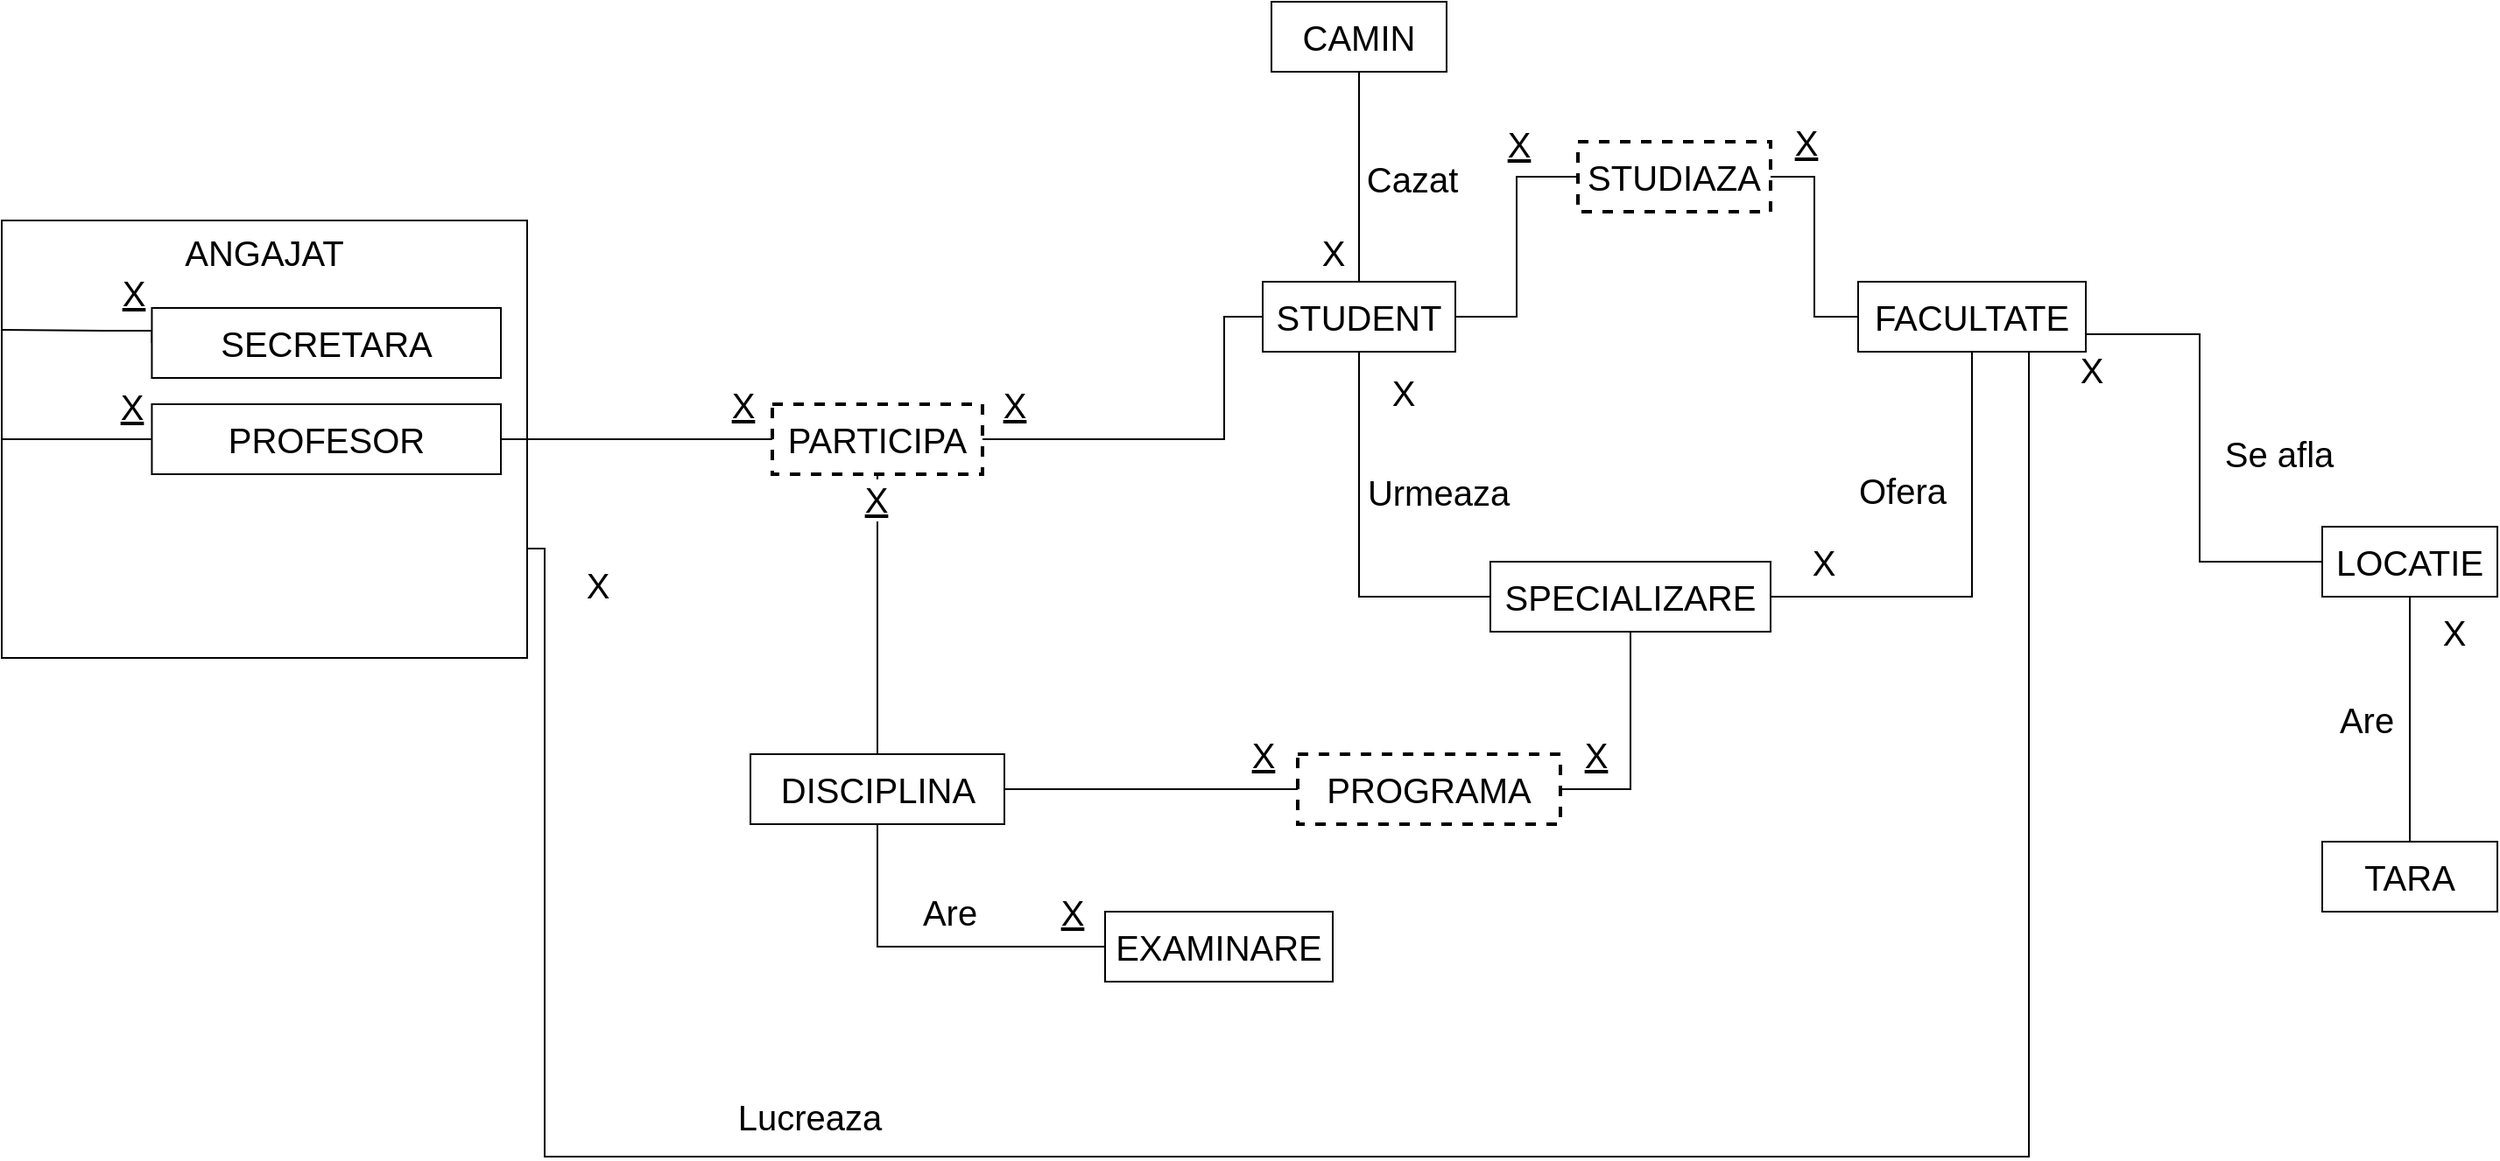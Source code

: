 <mxfile version="15.0.3" type="device"><diagram id="fwo_PI26Yn5XYwIxW53z" name="Page-1"><mxGraphModel dx="1580" dy="1575" grid="1" gridSize="10" guides="1" tooltips="1" connect="1" arrows="1" fold="1" page="1" pageScale="1" pageWidth="850" pageHeight="1100" math="0" shadow="0"><root><mxCell id="0"/><mxCell id="1" parent="0"/><mxCell id="5-2Qzv2LuMWj0Ktx5j41-14" style="edgeStyle=orthogonalEdgeStyle;rounded=0;orthogonalLoop=1;jettySize=auto;html=1;exitX=1;exitY=0.5;exitDx=0;exitDy=0;entryX=0;entryY=0.5;entryDx=0;entryDy=0;fontSize=20;endArrow=none;endFill=0;" parent="1" source="ADtI5hvw4BfGKE_GYq2g-1" target="5-2Qzv2LuMWj0Ktx5j41-9" edge="1"><mxGeometry relative="1" as="geometry"/></mxCell><mxCell id="5-2Qzv2LuMWj0Ktx5j41-15" value="X" style="edgeLabel;html=1;align=center;verticalAlign=middle;resizable=0;points=[];fontSize=20;fontStyle=4" parent="5-2Qzv2LuMWj0Ktx5j41-14" vertex="1" connectable="0"><mxGeometry x="0.787" y="-1" relative="1" as="geometry"><mxPoint x="-2" y="-21" as="offset"/></mxGeometry></mxCell><mxCell id="5-2Qzv2LuMWj0Ktx5j41-31" style="edgeStyle=orthogonalEdgeStyle;rounded=0;orthogonalLoop=1;jettySize=auto;html=1;exitX=0.5;exitY=1;exitDx=0;exitDy=0;entryX=0;entryY=0.5;entryDx=0;entryDy=0;fontSize=20;endArrow=none;endFill=0;" parent="1" source="ADtI5hvw4BfGKE_GYq2g-1" target="5-2Qzv2LuMWj0Ktx5j41-30" edge="1"><mxGeometry relative="1" as="geometry"/></mxCell><mxCell id="5-2Qzv2LuMWj0Ktx5j41-32" value="X" style="edgeLabel;html=1;align=center;verticalAlign=middle;resizable=0;points=[];fontSize=20;fontStyle=4" parent="5-2Qzv2LuMWj0Ktx5j41-31" vertex="1" connectable="0"><mxGeometry x="0.834" y="2" relative="1" as="geometry"><mxPoint x="-3" y="-18" as="offset"/></mxGeometry></mxCell><mxCell id="5-2Qzv2LuMWj0Ktx5j41-33" value="Are" style="edgeLabel;html=1;align=center;verticalAlign=middle;resizable=0;points=[];fontSize=20;" parent="5-2Qzv2LuMWj0Ktx5j41-31" vertex="1" connectable="0"><mxGeometry x="0.112" y="1" relative="1" as="geometry"><mxPoint y="-19" as="offset"/></mxGeometry></mxCell><mxCell id="ADtI5hvw4BfGKE_GYq2g-1" value="&lt;font style=&quot;font-size: 20px&quot;&gt;DISCIPLINA&lt;/font&gt;" style="whiteSpace=wrap;html=1;align=center;" parent="1" vertex="1"><mxGeometry x="467.5" y="470" width="145" height="40" as="geometry"/></mxCell><mxCell id="ADtI5hvw4BfGKE_GYq2g-45" style="edgeStyle=orthogonalEdgeStyle;rounded=0;orthogonalLoop=1;jettySize=auto;html=1;exitX=0.5;exitY=1;exitDx=0;exitDy=0;entryX=0;entryY=0.5;entryDx=0;entryDy=0;fontSize=20;endArrow=none;endFill=0;" parent="1" source="ADtI5hvw4BfGKE_GYq2g-3" target="ADtI5hvw4BfGKE_GYq2g-10" edge="1"><mxGeometry relative="1" as="geometry"/></mxCell><mxCell id="ADtI5hvw4BfGKE_GYq2g-46" value="Urmeaza" style="edgeLabel;html=1;align=center;verticalAlign=middle;resizable=0;points=[];fontSize=20;" parent="ADtI5hvw4BfGKE_GYq2g-45" vertex="1" connectable="0"><mxGeometry x="-0.255" y="1" relative="1" as="geometry"><mxPoint x="44" as="offset"/></mxGeometry></mxCell><mxCell id="ADtI5hvw4BfGKE_GYq2g-50" value="X" style="edgeLabel;html=1;align=center;verticalAlign=middle;resizable=0;points=[];fontSize=20;" parent="ADtI5hvw4BfGKE_GYq2g-45" vertex="1" connectable="0"><mxGeometry x="-0.785" relative="1" as="geometry"><mxPoint x="25" as="offset"/></mxGeometry></mxCell><mxCell id="5-2Qzv2LuMWj0Ktx5j41-27" style="edgeStyle=orthogonalEdgeStyle;rounded=0;orthogonalLoop=1;jettySize=auto;html=1;exitX=1;exitY=0.5;exitDx=0;exitDy=0;entryX=0;entryY=0.5;entryDx=0;entryDy=0;fontSize=20;endArrow=none;endFill=0;" parent="1" source="ADtI5hvw4BfGKE_GYq2g-3" target="5-2Qzv2LuMWj0Ktx5j41-25" edge="1"><mxGeometry relative="1" as="geometry"/></mxCell><mxCell id="5-2Qzv2LuMWj0Ktx5j41-29" value="X" style="edgeLabel;html=1;align=center;verticalAlign=middle;resizable=0;points=[];fontSize=20;fontStyle=4" parent="5-2Qzv2LuMWj0Ktx5j41-27" vertex="1" connectable="0"><mxGeometry x="0.516" y="-1" relative="1" as="geometry"><mxPoint y="-21" as="offset"/></mxGeometry></mxCell><mxCell id="5-2Qzv2LuMWj0Ktx5j41-35" style="edgeStyle=orthogonalEdgeStyle;rounded=0;orthogonalLoop=1;jettySize=auto;html=1;exitX=0.5;exitY=0;exitDx=0;exitDy=0;entryX=0.5;entryY=1;entryDx=0;entryDy=0;fontSize=20;endArrow=none;endFill=0;" parent="1" source="ADtI5hvw4BfGKE_GYq2g-3" target="5-2Qzv2LuMWj0Ktx5j41-34" edge="1"><mxGeometry relative="1" as="geometry"/></mxCell><mxCell id="5-2Qzv2LuMWj0Ktx5j41-36" value="Cazat" style="edgeLabel;html=1;align=center;verticalAlign=middle;resizable=0;points=[];fontSize=20;" parent="5-2Qzv2LuMWj0Ktx5j41-35" vertex="1" connectable="0"><mxGeometry x="0.328" relative="1" as="geometry"><mxPoint x="30" y="20" as="offset"/></mxGeometry></mxCell><mxCell id="5-2Qzv2LuMWj0Ktx5j41-37" value="X" style="edgeLabel;html=1;align=center;verticalAlign=middle;resizable=0;points=[];fontSize=20;" parent="5-2Qzv2LuMWj0Ktx5j41-35" vertex="1" connectable="0"><mxGeometry x="-0.706" relative="1" as="geometry"><mxPoint x="-15" as="offset"/></mxGeometry></mxCell><mxCell id="ADtI5hvw4BfGKE_GYq2g-3" value="&lt;font style=&quot;font-size: 20px&quot;&gt;STUDENT&lt;br&gt;&lt;/font&gt;" style="whiteSpace=wrap;html=1;align=center;" parent="1" vertex="1"><mxGeometry x="760" y="200" width="110" height="40" as="geometry"/></mxCell><mxCell id="5-2Qzv2LuMWj0Ktx5j41-13" style="edgeStyle=orthogonalEdgeStyle;rounded=0;orthogonalLoop=1;jettySize=auto;html=1;exitX=0.5;exitY=1;exitDx=0;exitDy=0;entryX=1;entryY=0.5;entryDx=0;entryDy=0;fontSize=20;endArrow=none;endFill=0;" parent="1" source="ADtI5hvw4BfGKE_GYq2g-10" target="5-2Qzv2LuMWj0Ktx5j41-9" edge="1"><mxGeometry relative="1" as="geometry"/></mxCell><mxCell id="5-2Qzv2LuMWj0Ktx5j41-18" value="X" style="edgeLabel;html=1;align=center;verticalAlign=middle;resizable=0;points=[];fontSize=20;fontStyle=4" parent="5-2Qzv2LuMWj0Ktx5j41-13" vertex="1" connectable="0"><mxGeometry x="0.57" y="1" relative="1" as="geometry"><mxPoint x="-8" y="-21" as="offset"/></mxGeometry></mxCell><mxCell id="ADtI5hvw4BfGKE_GYq2g-10" value="&lt;span style=&quot;font-size: 20px&quot;&gt;SPECIALIZARE&lt;/span&gt;" style="whiteSpace=wrap;html=1;align=center;" parent="1" vertex="1"><mxGeometry x="890" y="360" width="160" height="40" as="geometry"/></mxCell><mxCell id="ADtI5hvw4BfGKE_GYq2g-149" style="edgeStyle=orthogonalEdgeStyle;rounded=0;orthogonalLoop=1;jettySize=auto;html=1;exitX=0.5;exitY=1;exitDx=0;exitDy=0;entryX=0.5;entryY=0;entryDx=0;entryDy=0;fontSize=20;fontColor=none;endArrow=none;endFill=0;" parent="1" source="ADtI5hvw4BfGKE_GYq2g-11" target="ADtI5hvw4BfGKE_GYq2g-70" edge="1"><mxGeometry relative="1" as="geometry"/></mxCell><mxCell id="ADtI5hvw4BfGKE_GYq2g-150" value="X" style="edgeLabel;html=1;align=center;verticalAlign=middle;resizable=0;points=[];fontSize=20;fontColor=none;" parent="ADtI5hvw4BfGKE_GYq2g-149" vertex="1" connectable="0"><mxGeometry x="-0.759" y="1" relative="1" as="geometry"><mxPoint x="24" y="3" as="offset"/></mxGeometry></mxCell><mxCell id="ADtI5hvw4BfGKE_GYq2g-152" value="Are" style="edgeLabel;html=1;align=center;verticalAlign=middle;resizable=0;points=[];fontSize=20;fontColor=none;" parent="ADtI5hvw4BfGKE_GYq2g-149" vertex="1" connectable="0"><mxGeometry x="-0.249" y="2" relative="1" as="geometry"><mxPoint x="-27" y="17" as="offset"/></mxGeometry></mxCell><mxCell id="ADtI5hvw4BfGKE_GYq2g-11" value="&lt;span style=&quot;font-size: 20px&quot;&gt;LOCATIE&lt;/span&gt;" style="whiteSpace=wrap;html=1;align=center;" parent="1" vertex="1"><mxGeometry x="1365" y="340" width="100" height="40" as="geometry"/></mxCell><mxCell id="ADtI5hvw4BfGKE_GYq2g-47" style="edgeStyle=orthogonalEdgeStyle;rounded=0;orthogonalLoop=1;jettySize=auto;html=1;exitX=0.5;exitY=1;exitDx=0;exitDy=0;entryX=1;entryY=0.5;entryDx=0;entryDy=0;fontSize=20;endArrow=none;endFill=0;" parent="1" source="ADtI5hvw4BfGKE_GYq2g-12" target="ADtI5hvw4BfGKE_GYq2g-10" edge="1"><mxGeometry relative="1" as="geometry"/></mxCell><mxCell id="ADtI5hvw4BfGKE_GYq2g-48" value="Ofera" style="edgeLabel;html=1;align=center;verticalAlign=middle;resizable=0;points=[];fontSize=20;" parent="ADtI5hvw4BfGKE_GYq2g-47" vertex="1" connectable="0"><mxGeometry x="-0.325" y="1" relative="1" as="geometry"><mxPoint x="-41" y="-7" as="offset"/></mxGeometry></mxCell><mxCell id="ADtI5hvw4BfGKE_GYq2g-51" value="X" style="edgeLabel;html=1;align=center;verticalAlign=middle;resizable=0;points=[];fontSize=20;" parent="ADtI5hvw4BfGKE_GYq2g-47" vertex="1" connectable="0"><mxGeometry x="0.876" relative="1" as="geometry"><mxPoint x="14" y="-20" as="offset"/></mxGeometry></mxCell><mxCell id="ADtI5hvw4BfGKE_GYq2g-75" style="edgeStyle=orthogonalEdgeStyle;rounded=0;orthogonalLoop=1;jettySize=auto;html=1;exitX=1;exitY=1;exitDx=0;exitDy=0;entryX=0;entryY=0.5;entryDx=0;entryDy=0;fontSize=20;endArrow=none;endFill=0;" parent="1" source="ADtI5hvw4BfGKE_GYq2g-12" target="ADtI5hvw4BfGKE_GYq2g-11" edge="1"><mxGeometry relative="1" as="geometry"><Array as="points"><mxPoint x="1230" y="230"/><mxPoint x="1295" y="230"/><mxPoint x="1295" y="360"/></Array></mxGeometry></mxCell><mxCell id="ADtI5hvw4BfGKE_GYq2g-77" value="X" style="edgeLabel;html=1;align=center;verticalAlign=middle;resizable=0;points=[];fontSize=20;" parent="ADtI5hvw4BfGKE_GYq2g-75" vertex="1" connectable="0"><mxGeometry x="-0.906" relative="1" as="geometry"><mxPoint y="20" as="offset"/></mxGeometry></mxCell><mxCell id="ADtI5hvw4BfGKE_GYq2g-79" value="Se afla" style="edgeLabel;html=1;align=center;verticalAlign=middle;resizable=0;points=[];fontSize=20;" parent="ADtI5hvw4BfGKE_GYq2g-75" vertex="1" connectable="0"><mxGeometry x="0.175" y="1" relative="1" as="geometry"><mxPoint x="44" y="-19" as="offset"/></mxGeometry></mxCell><mxCell id="5-2Qzv2LuMWj0Ktx5j41-26" style="edgeStyle=orthogonalEdgeStyle;rounded=0;orthogonalLoop=1;jettySize=auto;html=1;exitX=0;exitY=0.5;exitDx=0;exitDy=0;entryX=1;entryY=0.5;entryDx=0;entryDy=0;fontSize=20;endArrow=none;endFill=0;" parent="1" source="ADtI5hvw4BfGKE_GYq2g-12" target="5-2Qzv2LuMWj0Ktx5j41-25" edge="1"><mxGeometry relative="1" as="geometry"/></mxCell><mxCell id="5-2Qzv2LuMWj0Ktx5j41-28" value="X" style="edgeLabel;html=1;align=center;verticalAlign=middle;resizable=0;points=[];fontSize=20;fontStyle=4" parent="5-2Qzv2LuMWj0Ktx5j41-26" vertex="1" connectable="0"><mxGeometry x="0.615" y="-1" relative="1" as="geometry"><mxPoint x="-5" y="-19" as="offset"/></mxGeometry></mxCell><mxCell id="ADtI5hvw4BfGKE_GYq2g-12" value="&lt;span style=&quot;font-size: 20px&quot;&gt;FACULTATE&lt;/span&gt;" style="whiteSpace=wrap;html=1;align=center;" parent="1" vertex="1"><mxGeometry x="1100" y="200" width="130" height="40" as="geometry"/></mxCell><mxCell id="ADtI5hvw4BfGKE_GYq2g-70" value="&lt;span style=&quot;font-size: 20px&quot;&gt;TARA&lt;/span&gt;" style="whiteSpace=wrap;html=1;align=center;" parent="1" vertex="1"><mxGeometry x="1365" y="520" width="100" height="40" as="geometry"/></mxCell><mxCell id="ADtI5hvw4BfGKE_GYq2g-80" value="" style="group" parent="1" vertex="1" connectable="0"><mxGeometry x="60" y="160" width="300" height="250" as="geometry"/></mxCell><mxCell id="ADtI5hvw4BfGKE_GYq2g-81" value="" style="group" parent="ADtI5hvw4BfGKE_GYq2g-80" vertex="1" connectable="0"><mxGeometry x="-20" y="5" width="300" height="250" as="geometry"/></mxCell><mxCell id="ADtI5hvw4BfGKE_GYq2g-5" value="&lt;span style=&quot;font-size: 20px&quot;&gt;ANGAJAT&lt;/span&gt;" style="whiteSpace=wrap;html=1;align=center;verticalAlign=top;" parent="ADtI5hvw4BfGKE_GYq2g-81" vertex="1"><mxGeometry width="300" height="250" as="geometry"/></mxCell><mxCell id="ADtI5hvw4BfGKE_GYq2g-83" style="edgeStyle=orthogonalEdgeStyle;rounded=0;orthogonalLoop=1;jettySize=auto;html=1;exitX=0;exitY=0.5;exitDx=0;exitDy=0;entryX=0;entryY=0.25;entryDx=0;entryDy=0;fontSize=20;endArrow=none;endFill=0;" parent="ADtI5hvw4BfGKE_GYq2g-81" source="ADtI5hvw4BfGKE_GYq2g-28" target="ADtI5hvw4BfGKE_GYq2g-5" edge="1"><mxGeometry relative="1" as="geometry"><Array as="points"><mxPoint x="57.857" y="63"/><mxPoint x="26.786" y="63"/></Array></mxGeometry></mxCell><mxCell id="ADtI5hvw4BfGKE_GYq2g-105" value="X" style="edgeLabel;html=1;align=center;verticalAlign=bottom;resizable=0;points=[];fontSize=20;labelPosition=center;verticalLabelPosition=top;fontStyle=4" parent="ADtI5hvw4BfGKE_GYq2g-83" vertex="1" connectable="0"><mxGeometry x="-0.62" y="-1" relative="1" as="geometry"><mxPoint y="-7" as="offset"/></mxGeometry></mxCell><mxCell id="ADtI5hvw4BfGKE_GYq2g-28" value="&lt;span style=&quot;font-size: 20px&quot;&gt;SECRETARA&lt;br&gt;&lt;/span&gt;" style="whiteSpace=wrap;html=1;align=center;" parent="ADtI5hvw4BfGKE_GYq2g-81" vertex="1"><mxGeometry x="85.714" y="50" width="199.286" height="40" as="geometry"/></mxCell><mxCell id="ADtI5hvw4BfGKE_GYq2g-99" style="edgeStyle=orthogonalEdgeStyle;rounded=0;orthogonalLoop=1;jettySize=auto;html=1;exitX=0;exitY=0.5;exitDx=0;exitDy=0;entryX=0;entryY=0.5;entryDx=0;entryDy=0;fontSize=10;endArrow=none;endFill=0;" parent="ADtI5hvw4BfGKE_GYq2g-81" source="ADtI5hvw4BfGKE_GYq2g-72" target="ADtI5hvw4BfGKE_GYq2g-5" edge="1"><mxGeometry relative="1" as="geometry"><Array as="points"><mxPoint x="45" y="125"/><mxPoint x="45" y="125"/></Array></mxGeometry></mxCell><mxCell id="ADtI5hvw4BfGKE_GYq2g-103" value="X" style="edgeLabel;html=1;align=center;verticalAlign=bottom;resizable=0;points=[];fontSize=20;labelPosition=center;verticalLabelPosition=top;fontStyle=4" parent="ADtI5hvw4BfGKE_GYq2g-99" vertex="1" connectable="0"><mxGeometry x="-0.736" relative="1" as="geometry"><mxPoint y="-5" as="offset"/></mxGeometry></mxCell><mxCell id="ADtI5hvw4BfGKE_GYq2g-72" value="&lt;span style=&quot;font-size: 20px&quot;&gt;PROFESOR&lt;/span&gt;" style="whiteSpace=wrap;html=1;align=center;" parent="ADtI5hvw4BfGKE_GYq2g-81" vertex="1"><mxGeometry x="85.714" y="105" width="199.286" height="40" as="geometry"/></mxCell><mxCell id="ADtI5hvw4BfGKE_GYq2g-108" style="edgeStyle=orthogonalEdgeStyle;rounded=0;orthogonalLoop=1;jettySize=auto;html=1;exitX=1;exitY=0.75;exitDx=0;exitDy=0;entryX=0.75;entryY=1;entryDx=0;entryDy=0;fontSize=10;endArrow=none;endFill=0;" parent="1" source="ADtI5hvw4BfGKE_GYq2g-5" target="ADtI5hvw4BfGKE_GYq2g-12" edge="1"><mxGeometry relative="1" as="geometry"><Array as="points"><mxPoint x="350" y="700"/><mxPoint x="1198" y="700"/></Array></mxGeometry></mxCell><mxCell id="ADtI5hvw4BfGKE_GYq2g-110" value="X" style="edgeLabel;html=1;align=center;verticalAlign=middle;resizable=0;points=[];fontSize=20;" parent="ADtI5hvw4BfGKE_GYq2g-108" vertex="1" connectable="0"><mxGeometry x="-0.941" y="1" relative="1" as="geometry"><mxPoint x="29" y="-19" as="offset"/></mxGeometry></mxCell><mxCell id="ADtI5hvw4BfGKE_GYq2g-114" value="Lucreaza" style="edgeLabel;html=1;align=center;verticalAlign=middle;resizable=0;points=[];fontSize=20;" parent="ADtI5hvw4BfGKE_GYq2g-108" vertex="1" connectable="0"><mxGeometry x="-0.39" y="4" relative="1" as="geometry"><mxPoint y="-19" as="offset"/></mxGeometry></mxCell><mxCell id="ADtI5hvw4BfGKE_GYq2g-133" style="edgeStyle=orthogonalEdgeStyle;rounded=0;orthogonalLoop=1;jettySize=auto;html=1;exitX=0.5;exitY=0;exitDx=0;exitDy=0;fontSize=20;endArrow=none;endFill=0;entryX=0.5;entryY=1;entryDx=0;entryDy=0;" parent="1" source="ADtI5hvw4BfGKE_GYq2g-1" target="5-2Qzv2LuMWj0Ktx5j41-5" edge="1"><mxGeometry x="530" y="390" as="geometry"><mxPoint x="540" y="360" as="targetPoint"/><Array as="points"/></mxGeometry></mxCell><mxCell id="5-2Qzv2LuMWj0Ktx5j41-7" value="X" style="edgeLabel;html=1;align=center;verticalAlign=middle;resizable=0;points=[];fontSize=20;fontStyle=4" parent="ADtI5hvw4BfGKE_GYq2g-133" vertex="1" connectable="0"><mxGeometry relative="1" as="geometry"><mxPoint x="-1" y="-66" as="offset"/></mxGeometry></mxCell><mxCell id="ADtI5hvw4BfGKE_GYq2g-134" style="edgeStyle=orthogonalEdgeStyle;rounded=0;orthogonalLoop=1;jettySize=auto;html=1;exitX=0;exitY=1;exitDx=0;exitDy=0;fontSize=20;endArrow=none;endFill=0;entryX=1;entryY=0.5;entryDx=0;entryDy=0;" parent="1" source="ADtI5hvw4BfGKE_GYq2g-3" target="5-2Qzv2LuMWj0Ktx5j41-5" edge="1"><mxGeometry x="530" y="390" as="geometry"><mxPoint x="600" y="290" as="targetPoint"/><Array as="points"><mxPoint x="760" y="220"/><mxPoint x="738" y="220"/><mxPoint x="738" y="290"/></Array></mxGeometry></mxCell><mxCell id="5-2Qzv2LuMWj0Ktx5j41-8" value="X" style="edgeLabel;html=1;align=center;verticalAlign=middle;resizable=0;points=[];fontSize=20;fontStyle=4" parent="ADtI5hvw4BfGKE_GYq2g-134" vertex="1" connectable="0"><mxGeometry relative="1" as="geometry"><mxPoint x="-107" y="-20" as="offset"/></mxGeometry></mxCell><mxCell id="ADtI5hvw4BfGKE_GYq2g-132" style="edgeStyle=orthogonalEdgeStyle;rounded=0;orthogonalLoop=1;jettySize=auto;html=1;exitX=1;exitY=0.5;exitDx=0;exitDy=0;fontSize=20;endArrow=none;endFill=0;entryX=0;entryY=0.5;entryDx=0;entryDy=0;" parent="1" source="ADtI5hvw4BfGKE_GYq2g-72" target="5-2Qzv2LuMWj0Ktx5j41-5" edge="1"><mxGeometry x="530" y="390" as="geometry"><mxPoint x="480" y="340" as="targetPoint"/><Array as="points"><mxPoint x="450" y="290"/><mxPoint x="450" y="290"/></Array></mxGeometry></mxCell><mxCell id="5-2Qzv2LuMWj0Ktx5j41-6" value="X" style="edgeLabel;html=1;align=center;verticalAlign=middle;resizable=0;points=[];fontSize=20;fontStyle=4" parent="ADtI5hvw4BfGKE_GYq2g-132" vertex="1" connectable="0"><mxGeometry relative="1" as="geometry"><mxPoint x="60" y="-20" as="offset"/></mxGeometry></mxCell><mxCell id="5-2Qzv2LuMWj0Ktx5j41-5" value="&lt;span style=&quot;font-size: 20px&quot;&gt;PARTICIPA&lt;/span&gt;" style="whiteSpace=wrap;html=1;align=center;dashed=1;strokeWidth=2;" parent="1" vertex="1"><mxGeometry x="480" y="270" width="120" height="40" as="geometry"/></mxCell><mxCell id="5-2Qzv2LuMWj0Ktx5j41-9" value="&lt;span style=&quot;font-size: 20px&quot;&gt;PROGRAMA&lt;/span&gt;" style="whiteSpace=wrap;html=1;align=center;dashed=1;strokeWidth=2;" parent="1" vertex="1"><mxGeometry x="780" y="470" width="150" height="40" as="geometry"/></mxCell><mxCell id="5-2Qzv2LuMWj0Ktx5j41-25" value="&lt;span style=&quot;font-size: 20px&quot;&gt;STUDIAZA&lt;/span&gt;" style="whiteSpace=wrap;html=1;align=center;dashed=1;strokeWidth=2;" parent="1" vertex="1"><mxGeometry x="940" y="120" width="110" height="40" as="geometry"/></mxCell><mxCell id="5-2Qzv2LuMWj0Ktx5j41-30" value="&lt;font style=&quot;font-size: 20px&quot;&gt;EXAMINARE&lt;/font&gt;" style="whiteSpace=wrap;html=1;align=center;" parent="1" vertex="1"><mxGeometry x="670" y="560" width="130" height="40" as="geometry"/></mxCell><mxCell id="5-2Qzv2LuMWj0Ktx5j41-34" value="&lt;span style=&quot;font-size: 20px&quot;&gt;CAMIN&lt;br&gt;&lt;/span&gt;" style="whiteSpace=wrap;html=1;align=center;" parent="1" vertex="1"><mxGeometry x="765" y="40" width="100" height="40" as="geometry"/></mxCell></root></mxGraphModel></diagram></mxfile>